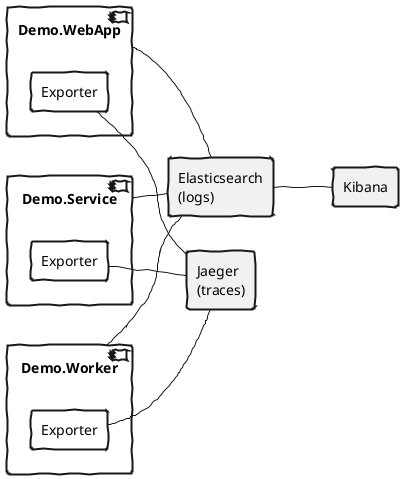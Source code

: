 @startuml

left to right direction
skinparam { 
    ComponentBackgroundColor white
    ComponentBorderThickness 2
    'ComponentStyle rectangle
    DatabaseBorderThickness 2
    Handwritten true
    QueueBorderThickness 2
    'RectangleBackgroundColor white
    RectangleBorderThickness 2
}

'skinparam {
'    ComponentBorderColor #0e39fb
'    ComponentFontColor #0e39fb
'    RectangleBorderColor #0e39fb
'    RectangleFontColor #0e39fb
'    ArrowColor #0e39fb
'}

component Demo.WebApp {
    rectangle webapp_exporter as "Exporter" #ffffff
}
component Demo.Service {
    rectangle service_exporter as "Exporter" #ffffff
}
component Demo.Worker {
    rectangle worker_exporter as "Exporter" #ffffff
}

rectangle Elasticsearch [
    Elasticsearch
    (logs)
]
rectangle Kibana
rectangle Jaeger [
    Jaeger
    (traces)
]

Demo.WebApp -- Elasticsearch
Demo.Service -- Elasticsearch
Demo.Worker -- Elasticsearch
Elasticsearch -- Kibana

webapp_exporter -- Jaeger
service_exporter -- Jaeger
worker_exporter -- Jaeger

@endml
